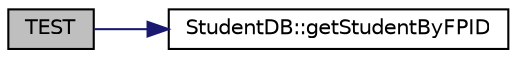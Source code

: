 digraph "TEST"
{
  edge [fontname="Helvetica",fontsize="10",labelfontname="Helvetica",labelfontsize="10"];
  node [fontname="Helvetica",fontsize="10",shape=record];
  rankdir="LR";
  Node1 [label="TEST",height=0.2,width=0.4,color="black", fillcolor="grey75", style="filled", fontcolor="black"];
  Node1 -> Node2 [color="midnightblue",fontsize="10",style="solid"];
  Node2 [label="StudentDB::getStudentByFPID",height=0.2,width=0.4,color="black", fillcolor="white", style="filled",URL="$class_student_d_b.html#a4bb67084428edf4f6cfb91643daaa693",tooltip="retrieves a student&#39;s information from the STUDENTS table in an SQLite database based on their finger..."];
}
